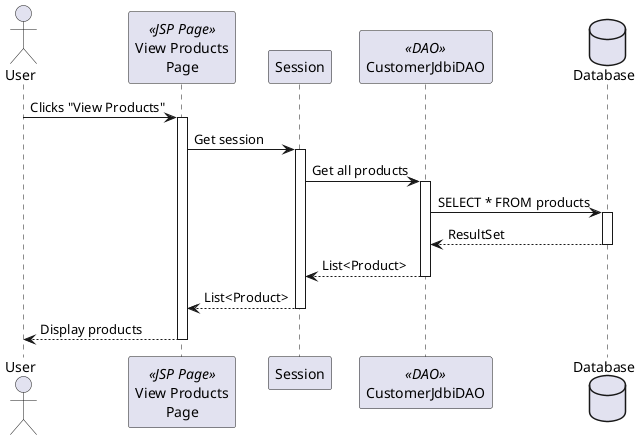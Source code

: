 @startuml

' === Actors / Participants ===

actor "User" as user
participant "View Products\nPage" as viewPage << JSP Page >>
participant "Session" as session
participant "CustomerJdbiDAO" as dao << DAO >>
database "Database" as db

' === Interactions ===

user -> viewPage: Clicks "View Products"
activate viewPage

viewPage -> session: Get session
activate session

session -> dao: Get all products
activate dao
dao -> db: SELECT * FROM products
activate db

db --> dao: ResultSet
deactivate db
dao --> session: List<Product>
deactivate dao
session --> viewPage: List<Product>
deactivate session
viewPage --> user: Display products
deactivate viewPage

@enduml
